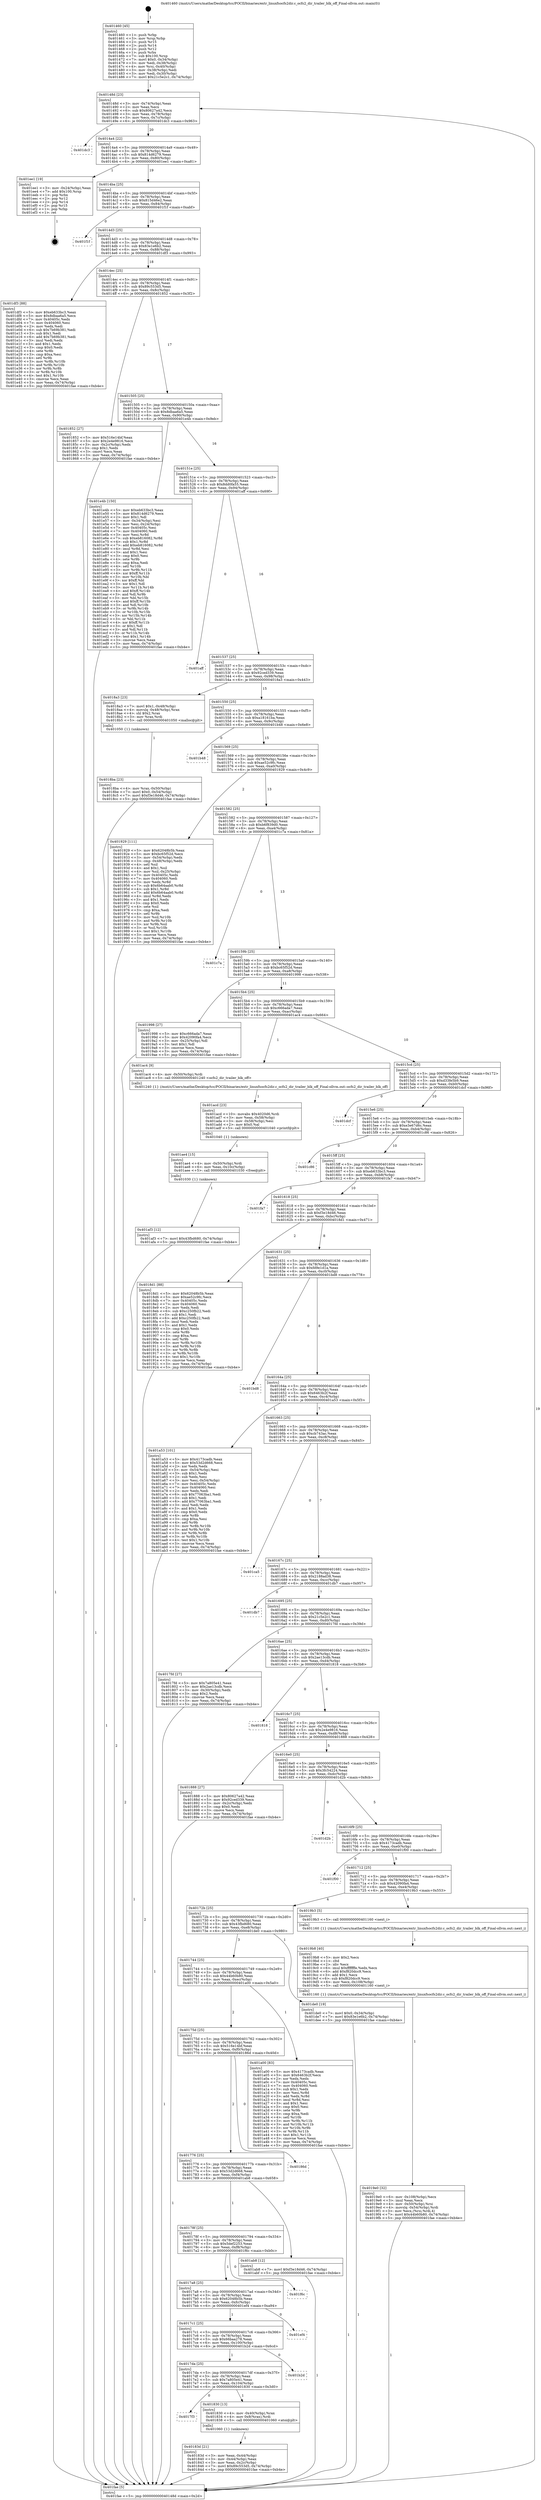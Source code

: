 digraph "0x401460" {
  label = "0x401460 (/mnt/c/Users/mathe/Desktop/tcc/POCII/binaries/extr_linuxfsocfs2dir.c_ocfs2_dir_trailer_blk_off_Final-ollvm.out::main(0))"
  labelloc = "t"
  node[shape=record]

  Entry [label="",width=0.3,height=0.3,shape=circle,fillcolor=black,style=filled]
  "0x40148d" [label="{
     0x40148d [23]\l
     | [instrs]\l
     &nbsp;&nbsp;0x40148d \<+3\>: mov -0x74(%rbp),%eax\l
     &nbsp;&nbsp;0x401490 \<+2\>: mov %eax,%ecx\l
     &nbsp;&nbsp;0x401492 \<+6\>: sub $0x80627a42,%ecx\l
     &nbsp;&nbsp;0x401498 \<+3\>: mov %eax,-0x78(%rbp)\l
     &nbsp;&nbsp;0x40149b \<+3\>: mov %ecx,-0x7c(%rbp)\l
     &nbsp;&nbsp;0x40149e \<+6\>: je 0000000000401dc3 \<main+0x963\>\l
  }"]
  "0x401dc3" [label="{
     0x401dc3\l
  }", style=dashed]
  "0x4014a4" [label="{
     0x4014a4 [22]\l
     | [instrs]\l
     &nbsp;&nbsp;0x4014a4 \<+5\>: jmp 00000000004014a9 \<main+0x49\>\l
     &nbsp;&nbsp;0x4014a9 \<+3\>: mov -0x78(%rbp),%eax\l
     &nbsp;&nbsp;0x4014ac \<+5\>: sub $0x814d6279,%eax\l
     &nbsp;&nbsp;0x4014b1 \<+3\>: mov %eax,-0x80(%rbp)\l
     &nbsp;&nbsp;0x4014b4 \<+6\>: je 0000000000401ee1 \<main+0xa81\>\l
  }"]
  Exit [label="",width=0.3,height=0.3,shape=circle,fillcolor=black,style=filled,peripheries=2]
  "0x401ee1" [label="{
     0x401ee1 [19]\l
     | [instrs]\l
     &nbsp;&nbsp;0x401ee1 \<+3\>: mov -0x24(%rbp),%eax\l
     &nbsp;&nbsp;0x401ee4 \<+7\>: add $0x100,%rsp\l
     &nbsp;&nbsp;0x401eeb \<+1\>: pop %rbx\l
     &nbsp;&nbsp;0x401eec \<+2\>: pop %r12\l
     &nbsp;&nbsp;0x401eee \<+2\>: pop %r14\l
     &nbsp;&nbsp;0x401ef0 \<+2\>: pop %r15\l
     &nbsp;&nbsp;0x401ef2 \<+1\>: pop %rbp\l
     &nbsp;&nbsp;0x401ef3 \<+1\>: ret\l
  }"]
  "0x4014ba" [label="{
     0x4014ba [25]\l
     | [instrs]\l
     &nbsp;&nbsp;0x4014ba \<+5\>: jmp 00000000004014bf \<main+0x5f\>\l
     &nbsp;&nbsp;0x4014bf \<+3\>: mov -0x78(%rbp),%eax\l
     &nbsp;&nbsp;0x4014c2 \<+5\>: sub $0x815d46e2,%eax\l
     &nbsp;&nbsp;0x4014c7 \<+6\>: mov %eax,-0x84(%rbp)\l
     &nbsp;&nbsp;0x4014cd \<+6\>: je 0000000000401f1f \<main+0xabf\>\l
  }"]
  "0x401af3" [label="{
     0x401af3 [12]\l
     | [instrs]\l
     &nbsp;&nbsp;0x401af3 \<+7\>: movl $0x43fbd680,-0x74(%rbp)\l
     &nbsp;&nbsp;0x401afa \<+5\>: jmp 0000000000401fae \<main+0xb4e\>\l
  }"]
  "0x401f1f" [label="{
     0x401f1f\l
  }", style=dashed]
  "0x4014d3" [label="{
     0x4014d3 [25]\l
     | [instrs]\l
     &nbsp;&nbsp;0x4014d3 \<+5\>: jmp 00000000004014d8 \<main+0x78\>\l
     &nbsp;&nbsp;0x4014d8 \<+3\>: mov -0x78(%rbp),%eax\l
     &nbsp;&nbsp;0x4014db \<+5\>: sub $0x83e1e6b2,%eax\l
     &nbsp;&nbsp;0x4014e0 \<+6\>: mov %eax,-0x88(%rbp)\l
     &nbsp;&nbsp;0x4014e6 \<+6\>: je 0000000000401df3 \<main+0x993\>\l
  }"]
  "0x401ae4" [label="{
     0x401ae4 [15]\l
     | [instrs]\l
     &nbsp;&nbsp;0x401ae4 \<+4\>: mov -0x50(%rbp),%rdi\l
     &nbsp;&nbsp;0x401ae8 \<+6\>: mov %eax,-0x10c(%rbp)\l
     &nbsp;&nbsp;0x401aee \<+5\>: call 0000000000401030 \<free@plt\>\l
     | [calls]\l
     &nbsp;&nbsp;0x401030 \{1\} (unknown)\l
  }"]
  "0x401df3" [label="{
     0x401df3 [88]\l
     | [instrs]\l
     &nbsp;&nbsp;0x401df3 \<+5\>: mov $0xeb633bc3,%eax\l
     &nbsp;&nbsp;0x401df8 \<+5\>: mov $0x8dbaa6a5,%ecx\l
     &nbsp;&nbsp;0x401dfd \<+7\>: mov 0x40405c,%edx\l
     &nbsp;&nbsp;0x401e04 \<+7\>: mov 0x404060,%esi\l
     &nbsp;&nbsp;0x401e0b \<+2\>: mov %edx,%edi\l
     &nbsp;&nbsp;0x401e0d \<+6\>: sub $0x7b69b381,%edi\l
     &nbsp;&nbsp;0x401e13 \<+3\>: sub $0x1,%edi\l
     &nbsp;&nbsp;0x401e16 \<+6\>: add $0x7b69b381,%edi\l
     &nbsp;&nbsp;0x401e1c \<+3\>: imul %edi,%edx\l
     &nbsp;&nbsp;0x401e1f \<+3\>: and $0x1,%edx\l
     &nbsp;&nbsp;0x401e22 \<+3\>: cmp $0x0,%edx\l
     &nbsp;&nbsp;0x401e25 \<+4\>: sete %r8b\l
     &nbsp;&nbsp;0x401e29 \<+3\>: cmp $0xa,%esi\l
     &nbsp;&nbsp;0x401e2c \<+4\>: setl %r9b\l
     &nbsp;&nbsp;0x401e30 \<+3\>: mov %r8b,%r10b\l
     &nbsp;&nbsp;0x401e33 \<+3\>: and %r9b,%r10b\l
     &nbsp;&nbsp;0x401e36 \<+3\>: xor %r9b,%r8b\l
     &nbsp;&nbsp;0x401e39 \<+3\>: or %r8b,%r10b\l
     &nbsp;&nbsp;0x401e3c \<+4\>: test $0x1,%r10b\l
     &nbsp;&nbsp;0x401e40 \<+3\>: cmovne %ecx,%eax\l
     &nbsp;&nbsp;0x401e43 \<+3\>: mov %eax,-0x74(%rbp)\l
     &nbsp;&nbsp;0x401e46 \<+5\>: jmp 0000000000401fae \<main+0xb4e\>\l
  }"]
  "0x4014ec" [label="{
     0x4014ec [25]\l
     | [instrs]\l
     &nbsp;&nbsp;0x4014ec \<+5\>: jmp 00000000004014f1 \<main+0x91\>\l
     &nbsp;&nbsp;0x4014f1 \<+3\>: mov -0x78(%rbp),%eax\l
     &nbsp;&nbsp;0x4014f4 \<+5\>: sub $0x89c553d5,%eax\l
     &nbsp;&nbsp;0x4014f9 \<+6\>: mov %eax,-0x8c(%rbp)\l
     &nbsp;&nbsp;0x4014ff \<+6\>: je 0000000000401852 \<main+0x3f2\>\l
  }"]
  "0x401acd" [label="{
     0x401acd [23]\l
     | [instrs]\l
     &nbsp;&nbsp;0x401acd \<+10\>: movabs $0x4020d6,%rdi\l
     &nbsp;&nbsp;0x401ad7 \<+3\>: mov %eax,-0x58(%rbp)\l
     &nbsp;&nbsp;0x401ada \<+3\>: mov -0x58(%rbp),%esi\l
     &nbsp;&nbsp;0x401add \<+2\>: mov $0x0,%al\l
     &nbsp;&nbsp;0x401adf \<+5\>: call 0000000000401040 \<printf@plt\>\l
     | [calls]\l
     &nbsp;&nbsp;0x401040 \{1\} (unknown)\l
  }"]
  "0x401852" [label="{
     0x401852 [27]\l
     | [instrs]\l
     &nbsp;&nbsp;0x401852 \<+5\>: mov $0x516e14bf,%eax\l
     &nbsp;&nbsp;0x401857 \<+5\>: mov $0x2e4e9816,%ecx\l
     &nbsp;&nbsp;0x40185c \<+3\>: mov -0x2c(%rbp),%edx\l
     &nbsp;&nbsp;0x40185f \<+3\>: cmp $0x1,%edx\l
     &nbsp;&nbsp;0x401862 \<+3\>: cmovl %ecx,%eax\l
     &nbsp;&nbsp;0x401865 \<+3\>: mov %eax,-0x74(%rbp)\l
     &nbsp;&nbsp;0x401868 \<+5\>: jmp 0000000000401fae \<main+0xb4e\>\l
  }"]
  "0x401505" [label="{
     0x401505 [25]\l
     | [instrs]\l
     &nbsp;&nbsp;0x401505 \<+5\>: jmp 000000000040150a \<main+0xaa\>\l
     &nbsp;&nbsp;0x40150a \<+3\>: mov -0x78(%rbp),%eax\l
     &nbsp;&nbsp;0x40150d \<+5\>: sub $0x8dbaa6a5,%eax\l
     &nbsp;&nbsp;0x401512 \<+6\>: mov %eax,-0x90(%rbp)\l
     &nbsp;&nbsp;0x401518 \<+6\>: je 0000000000401e4b \<main+0x9eb\>\l
  }"]
  "0x4019e0" [label="{
     0x4019e0 [32]\l
     | [instrs]\l
     &nbsp;&nbsp;0x4019e0 \<+6\>: mov -0x108(%rbp),%ecx\l
     &nbsp;&nbsp;0x4019e6 \<+3\>: imul %eax,%ecx\l
     &nbsp;&nbsp;0x4019e9 \<+4\>: mov -0x50(%rbp),%rsi\l
     &nbsp;&nbsp;0x4019ed \<+4\>: movslq -0x54(%rbp),%rdi\l
     &nbsp;&nbsp;0x4019f1 \<+3\>: mov %ecx,(%rsi,%rdi,4)\l
     &nbsp;&nbsp;0x4019f4 \<+7\>: movl $0x44b60b80,-0x74(%rbp)\l
     &nbsp;&nbsp;0x4019fb \<+5\>: jmp 0000000000401fae \<main+0xb4e\>\l
  }"]
  "0x401e4b" [label="{
     0x401e4b [150]\l
     | [instrs]\l
     &nbsp;&nbsp;0x401e4b \<+5\>: mov $0xeb633bc3,%eax\l
     &nbsp;&nbsp;0x401e50 \<+5\>: mov $0x814d6279,%ecx\l
     &nbsp;&nbsp;0x401e55 \<+2\>: mov $0x1,%dl\l
     &nbsp;&nbsp;0x401e57 \<+3\>: mov -0x34(%rbp),%esi\l
     &nbsp;&nbsp;0x401e5a \<+3\>: mov %esi,-0x24(%rbp)\l
     &nbsp;&nbsp;0x401e5d \<+7\>: mov 0x40405c,%esi\l
     &nbsp;&nbsp;0x401e64 \<+7\>: mov 0x404060,%edi\l
     &nbsp;&nbsp;0x401e6b \<+3\>: mov %esi,%r8d\l
     &nbsp;&nbsp;0x401e6e \<+7\>: sub $0xeb816082,%r8d\l
     &nbsp;&nbsp;0x401e75 \<+4\>: sub $0x1,%r8d\l
     &nbsp;&nbsp;0x401e79 \<+7\>: add $0xeb816082,%r8d\l
     &nbsp;&nbsp;0x401e80 \<+4\>: imul %r8d,%esi\l
     &nbsp;&nbsp;0x401e84 \<+3\>: and $0x1,%esi\l
     &nbsp;&nbsp;0x401e87 \<+3\>: cmp $0x0,%esi\l
     &nbsp;&nbsp;0x401e8a \<+4\>: sete %r9b\l
     &nbsp;&nbsp;0x401e8e \<+3\>: cmp $0xa,%edi\l
     &nbsp;&nbsp;0x401e91 \<+4\>: setl %r10b\l
     &nbsp;&nbsp;0x401e95 \<+3\>: mov %r9b,%r11b\l
     &nbsp;&nbsp;0x401e98 \<+4\>: xor $0xff,%r11b\l
     &nbsp;&nbsp;0x401e9c \<+3\>: mov %r10b,%bl\l
     &nbsp;&nbsp;0x401e9f \<+3\>: xor $0xff,%bl\l
     &nbsp;&nbsp;0x401ea2 \<+3\>: xor $0x1,%dl\l
     &nbsp;&nbsp;0x401ea5 \<+3\>: mov %r11b,%r14b\l
     &nbsp;&nbsp;0x401ea8 \<+4\>: and $0xff,%r14b\l
     &nbsp;&nbsp;0x401eac \<+3\>: and %dl,%r9b\l
     &nbsp;&nbsp;0x401eaf \<+3\>: mov %bl,%r15b\l
     &nbsp;&nbsp;0x401eb2 \<+4\>: and $0xff,%r15b\l
     &nbsp;&nbsp;0x401eb6 \<+3\>: and %dl,%r10b\l
     &nbsp;&nbsp;0x401eb9 \<+3\>: or %r9b,%r14b\l
     &nbsp;&nbsp;0x401ebc \<+3\>: or %r10b,%r15b\l
     &nbsp;&nbsp;0x401ebf \<+3\>: xor %r15b,%r14b\l
     &nbsp;&nbsp;0x401ec2 \<+3\>: or %bl,%r11b\l
     &nbsp;&nbsp;0x401ec5 \<+4\>: xor $0xff,%r11b\l
     &nbsp;&nbsp;0x401ec9 \<+3\>: or $0x1,%dl\l
     &nbsp;&nbsp;0x401ecc \<+3\>: and %dl,%r11b\l
     &nbsp;&nbsp;0x401ecf \<+3\>: or %r11b,%r14b\l
     &nbsp;&nbsp;0x401ed2 \<+4\>: test $0x1,%r14b\l
     &nbsp;&nbsp;0x401ed6 \<+3\>: cmovne %ecx,%eax\l
     &nbsp;&nbsp;0x401ed9 \<+3\>: mov %eax,-0x74(%rbp)\l
     &nbsp;&nbsp;0x401edc \<+5\>: jmp 0000000000401fae \<main+0xb4e\>\l
  }"]
  "0x40151e" [label="{
     0x40151e [25]\l
     | [instrs]\l
     &nbsp;&nbsp;0x40151e \<+5\>: jmp 0000000000401523 \<main+0xc3\>\l
     &nbsp;&nbsp;0x401523 \<+3\>: mov -0x78(%rbp),%eax\l
     &nbsp;&nbsp;0x401526 \<+5\>: sub $0x8dd0fa55,%eax\l
     &nbsp;&nbsp;0x40152b \<+6\>: mov %eax,-0x94(%rbp)\l
     &nbsp;&nbsp;0x401531 \<+6\>: je 0000000000401aff \<main+0x69f\>\l
  }"]
  "0x4019b8" [label="{
     0x4019b8 [40]\l
     | [instrs]\l
     &nbsp;&nbsp;0x4019b8 \<+5\>: mov $0x2,%ecx\l
     &nbsp;&nbsp;0x4019bd \<+1\>: cltd\l
     &nbsp;&nbsp;0x4019be \<+2\>: idiv %ecx\l
     &nbsp;&nbsp;0x4019c0 \<+6\>: imul $0xfffffffe,%edx,%ecx\l
     &nbsp;&nbsp;0x4019c6 \<+6\>: add $0xf820dcc9,%ecx\l
     &nbsp;&nbsp;0x4019cc \<+3\>: add $0x1,%ecx\l
     &nbsp;&nbsp;0x4019cf \<+6\>: sub $0xf820dcc9,%ecx\l
     &nbsp;&nbsp;0x4019d5 \<+6\>: mov %ecx,-0x108(%rbp)\l
     &nbsp;&nbsp;0x4019db \<+5\>: call 0000000000401160 \<next_i\>\l
     | [calls]\l
     &nbsp;&nbsp;0x401160 \{1\} (/mnt/c/Users/mathe/Desktop/tcc/POCII/binaries/extr_linuxfsocfs2dir.c_ocfs2_dir_trailer_blk_off_Final-ollvm.out::next_i)\l
  }"]
  "0x401aff" [label="{
     0x401aff\l
  }", style=dashed]
  "0x401537" [label="{
     0x401537 [25]\l
     | [instrs]\l
     &nbsp;&nbsp;0x401537 \<+5\>: jmp 000000000040153c \<main+0xdc\>\l
     &nbsp;&nbsp;0x40153c \<+3\>: mov -0x78(%rbp),%eax\l
     &nbsp;&nbsp;0x40153f \<+5\>: sub $0x92ced339,%eax\l
     &nbsp;&nbsp;0x401544 \<+6\>: mov %eax,-0x98(%rbp)\l
     &nbsp;&nbsp;0x40154a \<+6\>: je 00000000004018a3 \<main+0x443\>\l
  }"]
  "0x4018ba" [label="{
     0x4018ba [23]\l
     | [instrs]\l
     &nbsp;&nbsp;0x4018ba \<+4\>: mov %rax,-0x50(%rbp)\l
     &nbsp;&nbsp;0x4018be \<+7\>: movl $0x0,-0x54(%rbp)\l
     &nbsp;&nbsp;0x4018c5 \<+7\>: movl $0xf3e18d46,-0x74(%rbp)\l
     &nbsp;&nbsp;0x4018cc \<+5\>: jmp 0000000000401fae \<main+0xb4e\>\l
  }"]
  "0x4018a3" [label="{
     0x4018a3 [23]\l
     | [instrs]\l
     &nbsp;&nbsp;0x4018a3 \<+7\>: movl $0x1,-0x48(%rbp)\l
     &nbsp;&nbsp;0x4018aa \<+4\>: movslq -0x48(%rbp),%rax\l
     &nbsp;&nbsp;0x4018ae \<+4\>: shl $0x2,%rax\l
     &nbsp;&nbsp;0x4018b2 \<+3\>: mov %rax,%rdi\l
     &nbsp;&nbsp;0x4018b5 \<+5\>: call 0000000000401050 \<malloc@plt\>\l
     | [calls]\l
     &nbsp;&nbsp;0x401050 \{1\} (unknown)\l
  }"]
  "0x401550" [label="{
     0x401550 [25]\l
     | [instrs]\l
     &nbsp;&nbsp;0x401550 \<+5\>: jmp 0000000000401555 \<main+0xf5\>\l
     &nbsp;&nbsp;0x401555 \<+3\>: mov -0x78(%rbp),%eax\l
     &nbsp;&nbsp;0x401558 \<+5\>: sub $0xa18161ba,%eax\l
     &nbsp;&nbsp;0x40155d \<+6\>: mov %eax,-0x9c(%rbp)\l
     &nbsp;&nbsp;0x401563 \<+6\>: je 0000000000401b48 \<main+0x6e8\>\l
  }"]
  "0x40183d" [label="{
     0x40183d [21]\l
     | [instrs]\l
     &nbsp;&nbsp;0x40183d \<+3\>: mov %eax,-0x44(%rbp)\l
     &nbsp;&nbsp;0x401840 \<+3\>: mov -0x44(%rbp),%eax\l
     &nbsp;&nbsp;0x401843 \<+3\>: mov %eax,-0x2c(%rbp)\l
     &nbsp;&nbsp;0x401846 \<+7\>: movl $0x89c553d5,-0x74(%rbp)\l
     &nbsp;&nbsp;0x40184d \<+5\>: jmp 0000000000401fae \<main+0xb4e\>\l
  }"]
  "0x401b48" [label="{
     0x401b48\l
  }", style=dashed]
  "0x401569" [label="{
     0x401569 [25]\l
     | [instrs]\l
     &nbsp;&nbsp;0x401569 \<+5\>: jmp 000000000040156e \<main+0x10e\>\l
     &nbsp;&nbsp;0x40156e \<+3\>: mov -0x78(%rbp),%eax\l
     &nbsp;&nbsp;0x401571 \<+5\>: sub $0xae52c9fc,%eax\l
     &nbsp;&nbsp;0x401576 \<+6\>: mov %eax,-0xa0(%rbp)\l
     &nbsp;&nbsp;0x40157c \<+6\>: je 0000000000401929 \<main+0x4c9\>\l
  }"]
  "0x4017f3" [label="{
     0x4017f3\l
  }", style=dashed]
  "0x401929" [label="{
     0x401929 [111]\l
     | [instrs]\l
     &nbsp;&nbsp;0x401929 \<+5\>: mov $0x62048b5b,%eax\l
     &nbsp;&nbsp;0x40192e \<+5\>: mov $0xbc65f52d,%ecx\l
     &nbsp;&nbsp;0x401933 \<+3\>: mov -0x54(%rbp),%edx\l
     &nbsp;&nbsp;0x401936 \<+3\>: cmp -0x48(%rbp),%edx\l
     &nbsp;&nbsp;0x401939 \<+4\>: setl %sil\l
     &nbsp;&nbsp;0x40193d \<+4\>: and $0x1,%sil\l
     &nbsp;&nbsp;0x401941 \<+4\>: mov %sil,-0x25(%rbp)\l
     &nbsp;&nbsp;0x401945 \<+7\>: mov 0x40405c,%edx\l
     &nbsp;&nbsp;0x40194c \<+7\>: mov 0x404060,%edi\l
     &nbsp;&nbsp;0x401953 \<+3\>: mov %edx,%r8d\l
     &nbsp;&nbsp;0x401956 \<+7\>: sub $0x6b64aab0,%r8d\l
     &nbsp;&nbsp;0x40195d \<+4\>: sub $0x1,%r8d\l
     &nbsp;&nbsp;0x401961 \<+7\>: add $0x6b64aab0,%r8d\l
     &nbsp;&nbsp;0x401968 \<+4\>: imul %r8d,%edx\l
     &nbsp;&nbsp;0x40196c \<+3\>: and $0x1,%edx\l
     &nbsp;&nbsp;0x40196f \<+3\>: cmp $0x0,%edx\l
     &nbsp;&nbsp;0x401972 \<+4\>: sete %sil\l
     &nbsp;&nbsp;0x401976 \<+3\>: cmp $0xa,%edi\l
     &nbsp;&nbsp;0x401979 \<+4\>: setl %r9b\l
     &nbsp;&nbsp;0x40197d \<+3\>: mov %sil,%r10b\l
     &nbsp;&nbsp;0x401980 \<+3\>: and %r9b,%r10b\l
     &nbsp;&nbsp;0x401983 \<+3\>: xor %r9b,%sil\l
     &nbsp;&nbsp;0x401986 \<+3\>: or %sil,%r10b\l
     &nbsp;&nbsp;0x401989 \<+4\>: test $0x1,%r10b\l
     &nbsp;&nbsp;0x40198d \<+3\>: cmovne %ecx,%eax\l
     &nbsp;&nbsp;0x401990 \<+3\>: mov %eax,-0x74(%rbp)\l
     &nbsp;&nbsp;0x401993 \<+5\>: jmp 0000000000401fae \<main+0xb4e\>\l
  }"]
  "0x401582" [label="{
     0x401582 [25]\l
     | [instrs]\l
     &nbsp;&nbsp;0x401582 \<+5\>: jmp 0000000000401587 \<main+0x127\>\l
     &nbsp;&nbsp;0x401587 \<+3\>: mov -0x78(%rbp),%eax\l
     &nbsp;&nbsp;0x40158a \<+5\>: sub $0xb6f839d0,%eax\l
     &nbsp;&nbsp;0x40158f \<+6\>: mov %eax,-0xa4(%rbp)\l
     &nbsp;&nbsp;0x401595 \<+6\>: je 0000000000401c7a \<main+0x81a\>\l
  }"]
  "0x401830" [label="{
     0x401830 [13]\l
     | [instrs]\l
     &nbsp;&nbsp;0x401830 \<+4\>: mov -0x40(%rbp),%rax\l
     &nbsp;&nbsp;0x401834 \<+4\>: mov 0x8(%rax),%rdi\l
     &nbsp;&nbsp;0x401838 \<+5\>: call 0000000000401060 \<atoi@plt\>\l
     | [calls]\l
     &nbsp;&nbsp;0x401060 \{1\} (unknown)\l
  }"]
  "0x401c7a" [label="{
     0x401c7a\l
  }", style=dashed]
  "0x40159b" [label="{
     0x40159b [25]\l
     | [instrs]\l
     &nbsp;&nbsp;0x40159b \<+5\>: jmp 00000000004015a0 \<main+0x140\>\l
     &nbsp;&nbsp;0x4015a0 \<+3\>: mov -0x78(%rbp),%eax\l
     &nbsp;&nbsp;0x4015a3 \<+5\>: sub $0xbc65f52d,%eax\l
     &nbsp;&nbsp;0x4015a8 \<+6\>: mov %eax,-0xa8(%rbp)\l
     &nbsp;&nbsp;0x4015ae \<+6\>: je 0000000000401998 \<main+0x538\>\l
  }"]
  "0x4017da" [label="{
     0x4017da [25]\l
     | [instrs]\l
     &nbsp;&nbsp;0x4017da \<+5\>: jmp 00000000004017df \<main+0x37f\>\l
     &nbsp;&nbsp;0x4017df \<+3\>: mov -0x78(%rbp),%eax\l
     &nbsp;&nbsp;0x4017e2 \<+5\>: sub $0x7a805e41,%eax\l
     &nbsp;&nbsp;0x4017e7 \<+6\>: mov %eax,-0x104(%rbp)\l
     &nbsp;&nbsp;0x4017ed \<+6\>: je 0000000000401830 \<main+0x3d0\>\l
  }"]
  "0x401998" [label="{
     0x401998 [27]\l
     | [instrs]\l
     &nbsp;&nbsp;0x401998 \<+5\>: mov $0xc666ada7,%eax\l
     &nbsp;&nbsp;0x40199d \<+5\>: mov $0x42090fa4,%ecx\l
     &nbsp;&nbsp;0x4019a2 \<+3\>: mov -0x25(%rbp),%dl\l
     &nbsp;&nbsp;0x4019a5 \<+3\>: test $0x1,%dl\l
     &nbsp;&nbsp;0x4019a8 \<+3\>: cmovne %ecx,%eax\l
     &nbsp;&nbsp;0x4019ab \<+3\>: mov %eax,-0x74(%rbp)\l
     &nbsp;&nbsp;0x4019ae \<+5\>: jmp 0000000000401fae \<main+0xb4e\>\l
  }"]
  "0x4015b4" [label="{
     0x4015b4 [25]\l
     | [instrs]\l
     &nbsp;&nbsp;0x4015b4 \<+5\>: jmp 00000000004015b9 \<main+0x159\>\l
     &nbsp;&nbsp;0x4015b9 \<+3\>: mov -0x78(%rbp),%eax\l
     &nbsp;&nbsp;0x4015bc \<+5\>: sub $0xc666ada7,%eax\l
     &nbsp;&nbsp;0x4015c1 \<+6\>: mov %eax,-0xac(%rbp)\l
     &nbsp;&nbsp;0x4015c7 \<+6\>: je 0000000000401ac4 \<main+0x664\>\l
  }"]
  "0x401b2d" [label="{
     0x401b2d\l
  }", style=dashed]
  "0x401ac4" [label="{
     0x401ac4 [9]\l
     | [instrs]\l
     &nbsp;&nbsp;0x401ac4 \<+4\>: mov -0x50(%rbp),%rdi\l
     &nbsp;&nbsp;0x401ac8 \<+5\>: call 0000000000401240 \<ocfs2_dir_trailer_blk_off\>\l
     | [calls]\l
     &nbsp;&nbsp;0x401240 \{1\} (/mnt/c/Users/mathe/Desktop/tcc/POCII/binaries/extr_linuxfsocfs2dir.c_ocfs2_dir_trailer_blk_off_Final-ollvm.out::ocfs2_dir_trailer_blk_off)\l
  }"]
  "0x4015cd" [label="{
     0x4015cd [25]\l
     | [instrs]\l
     &nbsp;&nbsp;0x4015cd \<+5\>: jmp 00000000004015d2 \<main+0x172\>\l
     &nbsp;&nbsp;0x4015d2 \<+3\>: mov -0x78(%rbp),%eax\l
     &nbsp;&nbsp;0x4015d5 \<+5\>: sub $0xd33fe5b9,%eax\l
     &nbsp;&nbsp;0x4015da \<+6\>: mov %eax,-0xb0(%rbp)\l
     &nbsp;&nbsp;0x4015e0 \<+6\>: je 0000000000401dcf \<main+0x96f\>\l
  }"]
  "0x4017c1" [label="{
     0x4017c1 [25]\l
     | [instrs]\l
     &nbsp;&nbsp;0x4017c1 \<+5\>: jmp 00000000004017c6 \<main+0x366\>\l
     &nbsp;&nbsp;0x4017c6 \<+3\>: mov -0x78(%rbp),%eax\l
     &nbsp;&nbsp;0x4017c9 \<+5\>: sub $0x66baa278,%eax\l
     &nbsp;&nbsp;0x4017ce \<+6\>: mov %eax,-0x100(%rbp)\l
     &nbsp;&nbsp;0x4017d4 \<+6\>: je 0000000000401b2d \<main+0x6cd\>\l
  }"]
  "0x401dcf" [label="{
     0x401dcf\l
  }", style=dashed]
  "0x4015e6" [label="{
     0x4015e6 [25]\l
     | [instrs]\l
     &nbsp;&nbsp;0x4015e6 \<+5\>: jmp 00000000004015eb \<main+0x18b\>\l
     &nbsp;&nbsp;0x4015eb \<+3\>: mov -0x78(%rbp),%eax\l
     &nbsp;&nbsp;0x4015ee \<+5\>: sub $0xe3e67d6c,%eax\l
     &nbsp;&nbsp;0x4015f3 \<+6\>: mov %eax,-0xb4(%rbp)\l
     &nbsp;&nbsp;0x4015f9 \<+6\>: je 0000000000401c86 \<main+0x826\>\l
  }"]
  "0x401ef4" [label="{
     0x401ef4\l
  }", style=dashed]
  "0x401c86" [label="{
     0x401c86\l
  }", style=dashed]
  "0x4015ff" [label="{
     0x4015ff [25]\l
     | [instrs]\l
     &nbsp;&nbsp;0x4015ff \<+5\>: jmp 0000000000401604 \<main+0x1a4\>\l
     &nbsp;&nbsp;0x401604 \<+3\>: mov -0x78(%rbp),%eax\l
     &nbsp;&nbsp;0x401607 \<+5\>: sub $0xeb633bc3,%eax\l
     &nbsp;&nbsp;0x40160c \<+6\>: mov %eax,-0xb8(%rbp)\l
     &nbsp;&nbsp;0x401612 \<+6\>: je 0000000000401fa7 \<main+0xb47\>\l
  }"]
  "0x4017a8" [label="{
     0x4017a8 [25]\l
     | [instrs]\l
     &nbsp;&nbsp;0x4017a8 \<+5\>: jmp 00000000004017ad \<main+0x34d\>\l
     &nbsp;&nbsp;0x4017ad \<+3\>: mov -0x78(%rbp),%eax\l
     &nbsp;&nbsp;0x4017b0 \<+5\>: sub $0x62048b5b,%eax\l
     &nbsp;&nbsp;0x4017b5 \<+6\>: mov %eax,-0xfc(%rbp)\l
     &nbsp;&nbsp;0x4017bb \<+6\>: je 0000000000401ef4 \<main+0xa94\>\l
  }"]
  "0x401fa7" [label="{
     0x401fa7\l
  }", style=dashed]
  "0x401618" [label="{
     0x401618 [25]\l
     | [instrs]\l
     &nbsp;&nbsp;0x401618 \<+5\>: jmp 000000000040161d \<main+0x1bd\>\l
     &nbsp;&nbsp;0x40161d \<+3\>: mov -0x78(%rbp),%eax\l
     &nbsp;&nbsp;0x401620 \<+5\>: sub $0xf3e18d46,%eax\l
     &nbsp;&nbsp;0x401625 \<+6\>: mov %eax,-0xbc(%rbp)\l
     &nbsp;&nbsp;0x40162b \<+6\>: je 00000000004018d1 \<main+0x471\>\l
  }"]
  "0x401f6c" [label="{
     0x401f6c\l
  }", style=dashed]
  "0x4018d1" [label="{
     0x4018d1 [88]\l
     | [instrs]\l
     &nbsp;&nbsp;0x4018d1 \<+5\>: mov $0x62048b5b,%eax\l
     &nbsp;&nbsp;0x4018d6 \<+5\>: mov $0xae52c9fc,%ecx\l
     &nbsp;&nbsp;0x4018db \<+7\>: mov 0x40405c,%edx\l
     &nbsp;&nbsp;0x4018e2 \<+7\>: mov 0x404060,%esi\l
     &nbsp;&nbsp;0x4018e9 \<+2\>: mov %edx,%edi\l
     &nbsp;&nbsp;0x4018eb \<+6\>: sub $0xc250fb22,%edi\l
     &nbsp;&nbsp;0x4018f1 \<+3\>: sub $0x1,%edi\l
     &nbsp;&nbsp;0x4018f4 \<+6\>: add $0xc250fb22,%edi\l
     &nbsp;&nbsp;0x4018fa \<+3\>: imul %edi,%edx\l
     &nbsp;&nbsp;0x4018fd \<+3\>: and $0x1,%edx\l
     &nbsp;&nbsp;0x401900 \<+3\>: cmp $0x0,%edx\l
     &nbsp;&nbsp;0x401903 \<+4\>: sete %r8b\l
     &nbsp;&nbsp;0x401907 \<+3\>: cmp $0xa,%esi\l
     &nbsp;&nbsp;0x40190a \<+4\>: setl %r9b\l
     &nbsp;&nbsp;0x40190e \<+3\>: mov %r8b,%r10b\l
     &nbsp;&nbsp;0x401911 \<+3\>: and %r9b,%r10b\l
     &nbsp;&nbsp;0x401914 \<+3\>: xor %r9b,%r8b\l
     &nbsp;&nbsp;0x401917 \<+3\>: or %r8b,%r10b\l
     &nbsp;&nbsp;0x40191a \<+4\>: test $0x1,%r10b\l
     &nbsp;&nbsp;0x40191e \<+3\>: cmovne %ecx,%eax\l
     &nbsp;&nbsp;0x401921 \<+3\>: mov %eax,-0x74(%rbp)\l
     &nbsp;&nbsp;0x401924 \<+5\>: jmp 0000000000401fae \<main+0xb4e\>\l
  }"]
  "0x401631" [label="{
     0x401631 [25]\l
     | [instrs]\l
     &nbsp;&nbsp;0x401631 \<+5\>: jmp 0000000000401636 \<main+0x1d6\>\l
     &nbsp;&nbsp;0x401636 \<+3\>: mov -0x78(%rbp),%eax\l
     &nbsp;&nbsp;0x401639 \<+5\>: sub $0xfd9e1d1a,%eax\l
     &nbsp;&nbsp;0x40163e \<+6\>: mov %eax,-0xc0(%rbp)\l
     &nbsp;&nbsp;0x401644 \<+6\>: je 0000000000401bd8 \<main+0x778\>\l
  }"]
  "0x40178f" [label="{
     0x40178f [25]\l
     | [instrs]\l
     &nbsp;&nbsp;0x40178f \<+5\>: jmp 0000000000401794 \<main+0x334\>\l
     &nbsp;&nbsp;0x401794 \<+3\>: mov -0x78(%rbp),%eax\l
     &nbsp;&nbsp;0x401797 \<+5\>: sub $0x5def2253,%eax\l
     &nbsp;&nbsp;0x40179c \<+6\>: mov %eax,-0xf8(%rbp)\l
     &nbsp;&nbsp;0x4017a2 \<+6\>: je 0000000000401f6c \<main+0xb0c\>\l
  }"]
  "0x401bd8" [label="{
     0x401bd8\l
  }", style=dashed]
  "0x40164a" [label="{
     0x40164a [25]\l
     | [instrs]\l
     &nbsp;&nbsp;0x40164a \<+5\>: jmp 000000000040164f \<main+0x1ef\>\l
     &nbsp;&nbsp;0x40164f \<+3\>: mov -0x78(%rbp),%eax\l
     &nbsp;&nbsp;0x401652 \<+5\>: sub $0x6463b2f,%eax\l
     &nbsp;&nbsp;0x401657 \<+6\>: mov %eax,-0xc4(%rbp)\l
     &nbsp;&nbsp;0x40165d \<+6\>: je 0000000000401a53 \<main+0x5f3\>\l
  }"]
  "0x401ab8" [label="{
     0x401ab8 [12]\l
     | [instrs]\l
     &nbsp;&nbsp;0x401ab8 \<+7\>: movl $0xf3e18d46,-0x74(%rbp)\l
     &nbsp;&nbsp;0x401abf \<+5\>: jmp 0000000000401fae \<main+0xb4e\>\l
  }"]
  "0x401a53" [label="{
     0x401a53 [101]\l
     | [instrs]\l
     &nbsp;&nbsp;0x401a53 \<+5\>: mov $0x4173cadb,%eax\l
     &nbsp;&nbsp;0x401a58 \<+5\>: mov $0x53d2d668,%ecx\l
     &nbsp;&nbsp;0x401a5d \<+2\>: xor %edx,%edx\l
     &nbsp;&nbsp;0x401a5f \<+3\>: mov -0x54(%rbp),%esi\l
     &nbsp;&nbsp;0x401a62 \<+3\>: sub $0x1,%edx\l
     &nbsp;&nbsp;0x401a65 \<+2\>: sub %edx,%esi\l
     &nbsp;&nbsp;0x401a67 \<+3\>: mov %esi,-0x54(%rbp)\l
     &nbsp;&nbsp;0x401a6a \<+7\>: mov 0x40405c,%edx\l
     &nbsp;&nbsp;0x401a71 \<+7\>: mov 0x404060,%esi\l
     &nbsp;&nbsp;0x401a78 \<+2\>: mov %edx,%edi\l
     &nbsp;&nbsp;0x401a7a \<+6\>: sub $0x77063ba1,%edi\l
     &nbsp;&nbsp;0x401a80 \<+3\>: sub $0x1,%edi\l
     &nbsp;&nbsp;0x401a83 \<+6\>: add $0x77063ba1,%edi\l
     &nbsp;&nbsp;0x401a89 \<+3\>: imul %edi,%edx\l
     &nbsp;&nbsp;0x401a8c \<+3\>: and $0x1,%edx\l
     &nbsp;&nbsp;0x401a8f \<+3\>: cmp $0x0,%edx\l
     &nbsp;&nbsp;0x401a92 \<+4\>: sete %r8b\l
     &nbsp;&nbsp;0x401a96 \<+3\>: cmp $0xa,%esi\l
     &nbsp;&nbsp;0x401a99 \<+4\>: setl %r9b\l
     &nbsp;&nbsp;0x401a9d \<+3\>: mov %r8b,%r10b\l
     &nbsp;&nbsp;0x401aa0 \<+3\>: and %r9b,%r10b\l
     &nbsp;&nbsp;0x401aa3 \<+3\>: xor %r9b,%r8b\l
     &nbsp;&nbsp;0x401aa6 \<+3\>: or %r8b,%r10b\l
     &nbsp;&nbsp;0x401aa9 \<+4\>: test $0x1,%r10b\l
     &nbsp;&nbsp;0x401aad \<+3\>: cmovne %ecx,%eax\l
     &nbsp;&nbsp;0x401ab0 \<+3\>: mov %eax,-0x74(%rbp)\l
     &nbsp;&nbsp;0x401ab3 \<+5\>: jmp 0000000000401fae \<main+0xb4e\>\l
  }"]
  "0x401663" [label="{
     0x401663 [25]\l
     | [instrs]\l
     &nbsp;&nbsp;0x401663 \<+5\>: jmp 0000000000401668 \<main+0x208\>\l
     &nbsp;&nbsp;0x401668 \<+3\>: mov -0x78(%rbp),%eax\l
     &nbsp;&nbsp;0x40166b \<+5\>: sub $0xcb743ac,%eax\l
     &nbsp;&nbsp;0x401670 \<+6\>: mov %eax,-0xc8(%rbp)\l
     &nbsp;&nbsp;0x401676 \<+6\>: je 0000000000401ca5 \<main+0x845\>\l
  }"]
  "0x401776" [label="{
     0x401776 [25]\l
     | [instrs]\l
     &nbsp;&nbsp;0x401776 \<+5\>: jmp 000000000040177b \<main+0x31b\>\l
     &nbsp;&nbsp;0x40177b \<+3\>: mov -0x78(%rbp),%eax\l
     &nbsp;&nbsp;0x40177e \<+5\>: sub $0x53d2d668,%eax\l
     &nbsp;&nbsp;0x401783 \<+6\>: mov %eax,-0xf4(%rbp)\l
     &nbsp;&nbsp;0x401789 \<+6\>: je 0000000000401ab8 \<main+0x658\>\l
  }"]
  "0x401ca5" [label="{
     0x401ca5\l
  }", style=dashed]
  "0x40167c" [label="{
     0x40167c [25]\l
     | [instrs]\l
     &nbsp;&nbsp;0x40167c \<+5\>: jmp 0000000000401681 \<main+0x221\>\l
     &nbsp;&nbsp;0x401681 \<+3\>: mov -0x78(%rbp),%eax\l
     &nbsp;&nbsp;0x401684 \<+5\>: sub $0x2188ad38,%eax\l
     &nbsp;&nbsp;0x401689 \<+6\>: mov %eax,-0xcc(%rbp)\l
     &nbsp;&nbsp;0x40168f \<+6\>: je 0000000000401db7 \<main+0x957\>\l
  }"]
  "0x40186d" [label="{
     0x40186d\l
  }", style=dashed]
  "0x401db7" [label="{
     0x401db7\l
  }", style=dashed]
  "0x401695" [label="{
     0x401695 [25]\l
     | [instrs]\l
     &nbsp;&nbsp;0x401695 \<+5\>: jmp 000000000040169a \<main+0x23a\>\l
     &nbsp;&nbsp;0x40169a \<+3\>: mov -0x78(%rbp),%eax\l
     &nbsp;&nbsp;0x40169d \<+5\>: sub $0x21c5e2c1,%eax\l
     &nbsp;&nbsp;0x4016a2 \<+6\>: mov %eax,-0xd0(%rbp)\l
     &nbsp;&nbsp;0x4016a8 \<+6\>: je 00000000004017fd \<main+0x39d\>\l
  }"]
  "0x40175d" [label="{
     0x40175d [25]\l
     | [instrs]\l
     &nbsp;&nbsp;0x40175d \<+5\>: jmp 0000000000401762 \<main+0x302\>\l
     &nbsp;&nbsp;0x401762 \<+3\>: mov -0x78(%rbp),%eax\l
     &nbsp;&nbsp;0x401765 \<+5\>: sub $0x516e14bf,%eax\l
     &nbsp;&nbsp;0x40176a \<+6\>: mov %eax,-0xf0(%rbp)\l
     &nbsp;&nbsp;0x401770 \<+6\>: je 000000000040186d \<main+0x40d\>\l
  }"]
  "0x4017fd" [label="{
     0x4017fd [27]\l
     | [instrs]\l
     &nbsp;&nbsp;0x4017fd \<+5\>: mov $0x7a805e41,%eax\l
     &nbsp;&nbsp;0x401802 \<+5\>: mov $0x2ae13cdb,%ecx\l
     &nbsp;&nbsp;0x401807 \<+3\>: mov -0x30(%rbp),%edx\l
     &nbsp;&nbsp;0x40180a \<+3\>: cmp $0x2,%edx\l
     &nbsp;&nbsp;0x40180d \<+3\>: cmovne %ecx,%eax\l
     &nbsp;&nbsp;0x401810 \<+3\>: mov %eax,-0x74(%rbp)\l
     &nbsp;&nbsp;0x401813 \<+5\>: jmp 0000000000401fae \<main+0xb4e\>\l
  }"]
  "0x4016ae" [label="{
     0x4016ae [25]\l
     | [instrs]\l
     &nbsp;&nbsp;0x4016ae \<+5\>: jmp 00000000004016b3 \<main+0x253\>\l
     &nbsp;&nbsp;0x4016b3 \<+3\>: mov -0x78(%rbp),%eax\l
     &nbsp;&nbsp;0x4016b6 \<+5\>: sub $0x2ae13cdb,%eax\l
     &nbsp;&nbsp;0x4016bb \<+6\>: mov %eax,-0xd4(%rbp)\l
     &nbsp;&nbsp;0x4016c1 \<+6\>: je 0000000000401818 \<main+0x3b8\>\l
  }"]
  "0x401fae" [label="{
     0x401fae [5]\l
     | [instrs]\l
     &nbsp;&nbsp;0x401fae \<+5\>: jmp 000000000040148d \<main+0x2d\>\l
  }"]
  "0x401460" [label="{
     0x401460 [45]\l
     | [instrs]\l
     &nbsp;&nbsp;0x401460 \<+1\>: push %rbp\l
     &nbsp;&nbsp;0x401461 \<+3\>: mov %rsp,%rbp\l
     &nbsp;&nbsp;0x401464 \<+2\>: push %r15\l
     &nbsp;&nbsp;0x401466 \<+2\>: push %r14\l
     &nbsp;&nbsp;0x401468 \<+2\>: push %r12\l
     &nbsp;&nbsp;0x40146a \<+1\>: push %rbx\l
     &nbsp;&nbsp;0x40146b \<+7\>: sub $0x100,%rsp\l
     &nbsp;&nbsp;0x401472 \<+7\>: movl $0x0,-0x34(%rbp)\l
     &nbsp;&nbsp;0x401479 \<+3\>: mov %edi,-0x38(%rbp)\l
     &nbsp;&nbsp;0x40147c \<+4\>: mov %rsi,-0x40(%rbp)\l
     &nbsp;&nbsp;0x401480 \<+3\>: mov -0x38(%rbp),%edi\l
     &nbsp;&nbsp;0x401483 \<+3\>: mov %edi,-0x30(%rbp)\l
     &nbsp;&nbsp;0x401486 \<+7\>: movl $0x21c5e2c1,-0x74(%rbp)\l
  }"]
  "0x401a00" [label="{
     0x401a00 [83]\l
     | [instrs]\l
     &nbsp;&nbsp;0x401a00 \<+5\>: mov $0x4173cadb,%eax\l
     &nbsp;&nbsp;0x401a05 \<+5\>: mov $0x6463b2f,%ecx\l
     &nbsp;&nbsp;0x401a0a \<+2\>: xor %edx,%edx\l
     &nbsp;&nbsp;0x401a0c \<+7\>: mov 0x40405c,%esi\l
     &nbsp;&nbsp;0x401a13 \<+7\>: mov 0x404060,%edi\l
     &nbsp;&nbsp;0x401a1a \<+3\>: sub $0x1,%edx\l
     &nbsp;&nbsp;0x401a1d \<+3\>: mov %esi,%r8d\l
     &nbsp;&nbsp;0x401a20 \<+3\>: add %edx,%r8d\l
     &nbsp;&nbsp;0x401a23 \<+4\>: imul %r8d,%esi\l
     &nbsp;&nbsp;0x401a27 \<+3\>: and $0x1,%esi\l
     &nbsp;&nbsp;0x401a2a \<+3\>: cmp $0x0,%esi\l
     &nbsp;&nbsp;0x401a2d \<+4\>: sete %r9b\l
     &nbsp;&nbsp;0x401a31 \<+3\>: cmp $0xa,%edi\l
     &nbsp;&nbsp;0x401a34 \<+4\>: setl %r10b\l
     &nbsp;&nbsp;0x401a38 \<+3\>: mov %r9b,%r11b\l
     &nbsp;&nbsp;0x401a3b \<+3\>: and %r10b,%r11b\l
     &nbsp;&nbsp;0x401a3e \<+3\>: xor %r10b,%r9b\l
     &nbsp;&nbsp;0x401a41 \<+3\>: or %r9b,%r11b\l
     &nbsp;&nbsp;0x401a44 \<+4\>: test $0x1,%r11b\l
     &nbsp;&nbsp;0x401a48 \<+3\>: cmovne %ecx,%eax\l
     &nbsp;&nbsp;0x401a4b \<+3\>: mov %eax,-0x74(%rbp)\l
     &nbsp;&nbsp;0x401a4e \<+5\>: jmp 0000000000401fae \<main+0xb4e\>\l
  }"]
  "0x401818" [label="{
     0x401818\l
  }", style=dashed]
  "0x4016c7" [label="{
     0x4016c7 [25]\l
     | [instrs]\l
     &nbsp;&nbsp;0x4016c7 \<+5\>: jmp 00000000004016cc \<main+0x26c\>\l
     &nbsp;&nbsp;0x4016cc \<+3\>: mov -0x78(%rbp),%eax\l
     &nbsp;&nbsp;0x4016cf \<+5\>: sub $0x2e4e9816,%eax\l
     &nbsp;&nbsp;0x4016d4 \<+6\>: mov %eax,-0xd8(%rbp)\l
     &nbsp;&nbsp;0x4016da \<+6\>: je 0000000000401888 \<main+0x428\>\l
  }"]
  "0x401744" [label="{
     0x401744 [25]\l
     | [instrs]\l
     &nbsp;&nbsp;0x401744 \<+5\>: jmp 0000000000401749 \<main+0x2e9\>\l
     &nbsp;&nbsp;0x401749 \<+3\>: mov -0x78(%rbp),%eax\l
     &nbsp;&nbsp;0x40174c \<+5\>: sub $0x44b60b80,%eax\l
     &nbsp;&nbsp;0x401751 \<+6\>: mov %eax,-0xec(%rbp)\l
     &nbsp;&nbsp;0x401757 \<+6\>: je 0000000000401a00 \<main+0x5a0\>\l
  }"]
  "0x401888" [label="{
     0x401888 [27]\l
     | [instrs]\l
     &nbsp;&nbsp;0x401888 \<+5\>: mov $0x80627a42,%eax\l
     &nbsp;&nbsp;0x40188d \<+5\>: mov $0x92ced339,%ecx\l
     &nbsp;&nbsp;0x401892 \<+3\>: mov -0x2c(%rbp),%edx\l
     &nbsp;&nbsp;0x401895 \<+3\>: cmp $0x0,%edx\l
     &nbsp;&nbsp;0x401898 \<+3\>: cmove %ecx,%eax\l
     &nbsp;&nbsp;0x40189b \<+3\>: mov %eax,-0x74(%rbp)\l
     &nbsp;&nbsp;0x40189e \<+5\>: jmp 0000000000401fae \<main+0xb4e\>\l
  }"]
  "0x4016e0" [label="{
     0x4016e0 [25]\l
     | [instrs]\l
     &nbsp;&nbsp;0x4016e0 \<+5\>: jmp 00000000004016e5 \<main+0x285\>\l
     &nbsp;&nbsp;0x4016e5 \<+3\>: mov -0x78(%rbp),%eax\l
     &nbsp;&nbsp;0x4016e8 \<+5\>: sub $0x3fc54224,%eax\l
     &nbsp;&nbsp;0x4016ed \<+6\>: mov %eax,-0xdc(%rbp)\l
     &nbsp;&nbsp;0x4016f3 \<+6\>: je 0000000000401d2b \<main+0x8cb\>\l
  }"]
  "0x401de0" [label="{
     0x401de0 [19]\l
     | [instrs]\l
     &nbsp;&nbsp;0x401de0 \<+7\>: movl $0x0,-0x34(%rbp)\l
     &nbsp;&nbsp;0x401de7 \<+7\>: movl $0x83e1e6b2,-0x74(%rbp)\l
     &nbsp;&nbsp;0x401dee \<+5\>: jmp 0000000000401fae \<main+0xb4e\>\l
  }"]
  "0x401d2b" [label="{
     0x401d2b\l
  }", style=dashed]
  "0x4016f9" [label="{
     0x4016f9 [25]\l
     | [instrs]\l
     &nbsp;&nbsp;0x4016f9 \<+5\>: jmp 00000000004016fe \<main+0x29e\>\l
     &nbsp;&nbsp;0x4016fe \<+3\>: mov -0x78(%rbp),%eax\l
     &nbsp;&nbsp;0x401701 \<+5\>: sub $0x4173cadb,%eax\l
     &nbsp;&nbsp;0x401706 \<+6\>: mov %eax,-0xe0(%rbp)\l
     &nbsp;&nbsp;0x40170c \<+6\>: je 0000000000401f00 \<main+0xaa0\>\l
  }"]
  "0x40172b" [label="{
     0x40172b [25]\l
     | [instrs]\l
     &nbsp;&nbsp;0x40172b \<+5\>: jmp 0000000000401730 \<main+0x2d0\>\l
     &nbsp;&nbsp;0x401730 \<+3\>: mov -0x78(%rbp),%eax\l
     &nbsp;&nbsp;0x401733 \<+5\>: sub $0x43fbd680,%eax\l
     &nbsp;&nbsp;0x401738 \<+6\>: mov %eax,-0xe8(%rbp)\l
     &nbsp;&nbsp;0x40173e \<+6\>: je 0000000000401de0 \<main+0x980\>\l
  }"]
  "0x401f00" [label="{
     0x401f00\l
  }", style=dashed]
  "0x401712" [label="{
     0x401712 [25]\l
     | [instrs]\l
     &nbsp;&nbsp;0x401712 \<+5\>: jmp 0000000000401717 \<main+0x2b7\>\l
     &nbsp;&nbsp;0x401717 \<+3\>: mov -0x78(%rbp),%eax\l
     &nbsp;&nbsp;0x40171a \<+5\>: sub $0x42090fa4,%eax\l
     &nbsp;&nbsp;0x40171f \<+6\>: mov %eax,-0xe4(%rbp)\l
     &nbsp;&nbsp;0x401725 \<+6\>: je 00000000004019b3 \<main+0x553\>\l
  }"]
  "0x4019b3" [label="{
     0x4019b3 [5]\l
     | [instrs]\l
     &nbsp;&nbsp;0x4019b3 \<+5\>: call 0000000000401160 \<next_i\>\l
     | [calls]\l
     &nbsp;&nbsp;0x401160 \{1\} (/mnt/c/Users/mathe/Desktop/tcc/POCII/binaries/extr_linuxfsocfs2dir.c_ocfs2_dir_trailer_blk_off_Final-ollvm.out::next_i)\l
  }"]
  Entry -> "0x401460" [label=" 1"]
  "0x40148d" -> "0x401dc3" [label=" 0"]
  "0x40148d" -> "0x4014a4" [label=" 20"]
  "0x401ee1" -> Exit [label=" 1"]
  "0x4014a4" -> "0x401ee1" [label=" 1"]
  "0x4014a4" -> "0x4014ba" [label=" 19"]
  "0x401e4b" -> "0x401fae" [label=" 1"]
  "0x4014ba" -> "0x401f1f" [label=" 0"]
  "0x4014ba" -> "0x4014d3" [label=" 19"]
  "0x401df3" -> "0x401fae" [label=" 1"]
  "0x4014d3" -> "0x401df3" [label=" 1"]
  "0x4014d3" -> "0x4014ec" [label=" 18"]
  "0x401de0" -> "0x401fae" [label=" 1"]
  "0x4014ec" -> "0x401852" [label=" 1"]
  "0x4014ec" -> "0x401505" [label=" 17"]
  "0x401af3" -> "0x401fae" [label=" 1"]
  "0x401505" -> "0x401e4b" [label=" 1"]
  "0x401505" -> "0x40151e" [label=" 16"]
  "0x401ae4" -> "0x401af3" [label=" 1"]
  "0x40151e" -> "0x401aff" [label=" 0"]
  "0x40151e" -> "0x401537" [label=" 16"]
  "0x401acd" -> "0x401ae4" [label=" 1"]
  "0x401537" -> "0x4018a3" [label=" 1"]
  "0x401537" -> "0x401550" [label=" 15"]
  "0x401ac4" -> "0x401acd" [label=" 1"]
  "0x401550" -> "0x401b48" [label=" 0"]
  "0x401550" -> "0x401569" [label=" 15"]
  "0x401ab8" -> "0x401fae" [label=" 1"]
  "0x401569" -> "0x401929" [label=" 2"]
  "0x401569" -> "0x401582" [label=" 13"]
  "0x401a53" -> "0x401fae" [label=" 1"]
  "0x401582" -> "0x401c7a" [label=" 0"]
  "0x401582" -> "0x40159b" [label=" 13"]
  "0x401a00" -> "0x401fae" [label=" 1"]
  "0x40159b" -> "0x401998" [label=" 2"]
  "0x40159b" -> "0x4015b4" [label=" 11"]
  "0x4019b8" -> "0x4019e0" [label=" 1"]
  "0x4015b4" -> "0x401ac4" [label=" 1"]
  "0x4015b4" -> "0x4015cd" [label=" 10"]
  "0x4019b3" -> "0x4019b8" [label=" 1"]
  "0x4015cd" -> "0x401dcf" [label=" 0"]
  "0x4015cd" -> "0x4015e6" [label=" 10"]
  "0x401929" -> "0x401fae" [label=" 2"]
  "0x4015e6" -> "0x401c86" [label=" 0"]
  "0x4015e6" -> "0x4015ff" [label=" 10"]
  "0x4018d1" -> "0x401fae" [label=" 2"]
  "0x4015ff" -> "0x401fa7" [label=" 0"]
  "0x4015ff" -> "0x401618" [label=" 10"]
  "0x4018a3" -> "0x4018ba" [label=" 1"]
  "0x401618" -> "0x4018d1" [label=" 2"]
  "0x401618" -> "0x401631" [label=" 8"]
  "0x401888" -> "0x401fae" [label=" 1"]
  "0x401631" -> "0x401bd8" [label=" 0"]
  "0x401631" -> "0x40164a" [label=" 8"]
  "0x40183d" -> "0x401fae" [label=" 1"]
  "0x40164a" -> "0x401a53" [label=" 1"]
  "0x40164a" -> "0x401663" [label=" 7"]
  "0x401830" -> "0x40183d" [label=" 1"]
  "0x401663" -> "0x401ca5" [label=" 0"]
  "0x401663" -> "0x40167c" [label=" 7"]
  "0x4017da" -> "0x401830" [label=" 1"]
  "0x40167c" -> "0x401db7" [label=" 0"]
  "0x40167c" -> "0x401695" [label=" 7"]
  "0x4019e0" -> "0x401fae" [label=" 1"]
  "0x401695" -> "0x4017fd" [label=" 1"]
  "0x401695" -> "0x4016ae" [label=" 6"]
  "0x4017fd" -> "0x401fae" [label=" 1"]
  "0x401460" -> "0x40148d" [label=" 1"]
  "0x401fae" -> "0x40148d" [label=" 19"]
  "0x4017c1" -> "0x401b2d" [label=" 0"]
  "0x4016ae" -> "0x401818" [label=" 0"]
  "0x4016ae" -> "0x4016c7" [label=" 6"]
  "0x401998" -> "0x401fae" [label=" 2"]
  "0x4016c7" -> "0x401888" [label=" 1"]
  "0x4016c7" -> "0x4016e0" [label=" 5"]
  "0x4017a8" -> "0x401ef4" [label=" 0"]
  "0x4016e0" -> "0x401d2b" [label=" 0"]
  "0x4016e0" -> "0x4016f9" [label=" 5"]
  "0x4018ba" -> "0x401fae" [label=" 1"]
  "0x4016f9" -> "0x401f00" [label=" 0"]
  "0x4016f9" -> "0x401712" [label=" 5"]
  "0x40178f" -> "0x401f6c" [label=" 0"]
  "0x401712" -> "0x4019b3" [label=" 1"]
  "0x401712" -> "0x40172b" [label=" 4"]
  "0x40178f" -> "0x4017a8" [label=" 1"]
  "0x40172b" -> "0x401de0" [label=" 1"]
  "0x40172b" -> "0x401744" [label=" 3"]
  "0x4017a8" -> "0x4017c1" [label=" 1"]
  "0x401744" -> "0x401a00" [label=" 1"]
  "0x401744" -> "0x40175d" [label=" 2"]
  "0x4017c1" -> "0x4017da" [label=" 1"]
  "0x40175d" -> "0x40186d" [label=" 0"]
  "0x40175d" -> "0x401776" [label=" 2"]
  "0x4017da" -> "0x4017f3" [label=" 0"]
  "0x401776" -> "0x401ab8" [label=" 1"]
  "0x401776" -> "0x40178f" [label=" 1"]
  "0x401852" -> "0x401fae" [label=" 1"]
}

